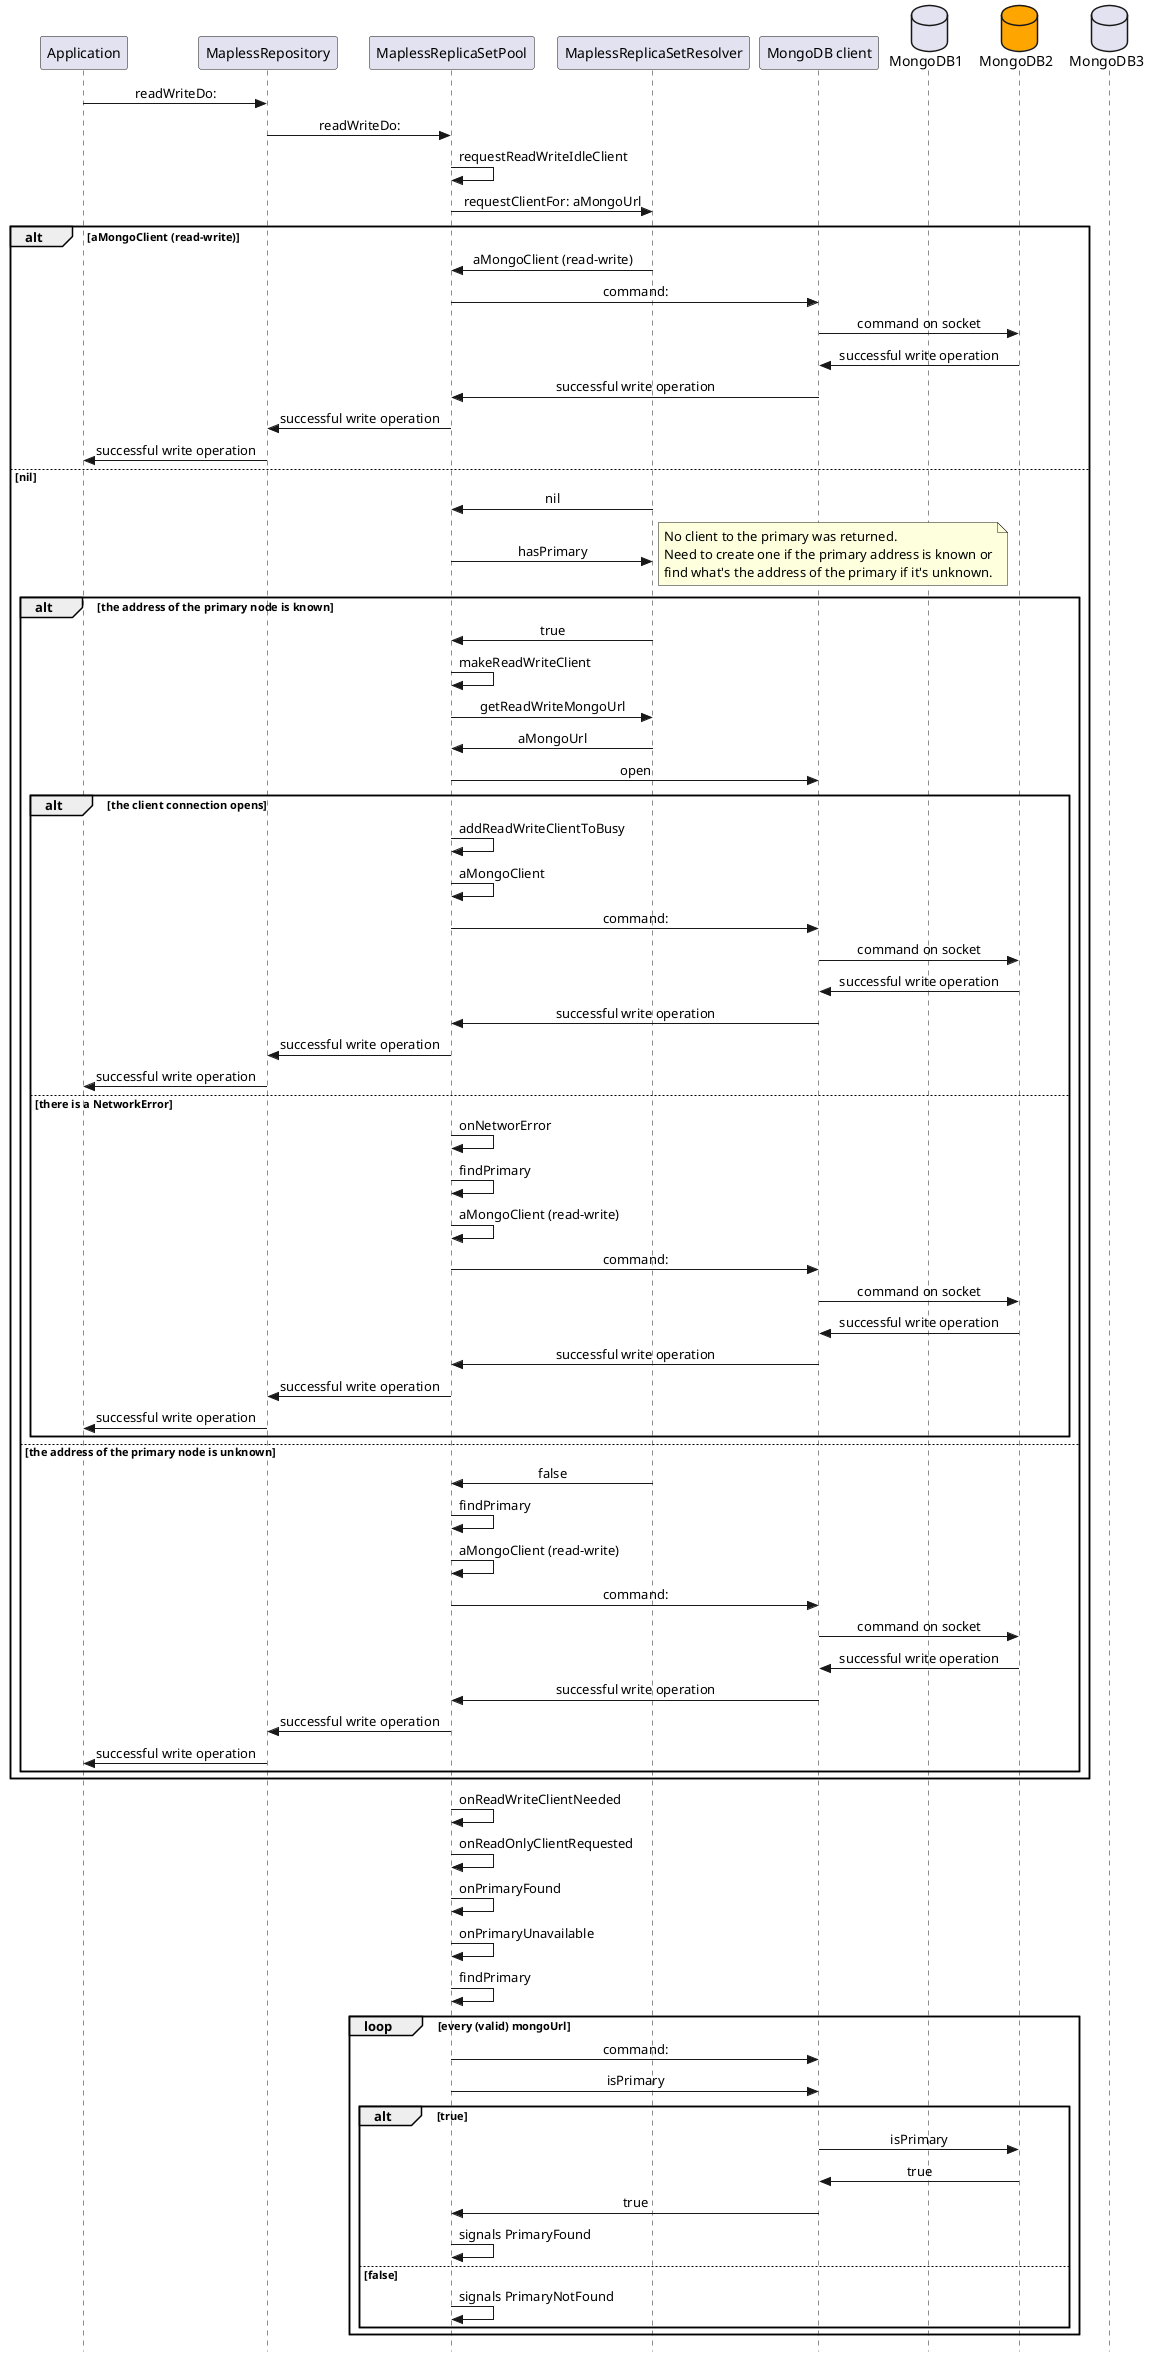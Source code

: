 @startuml ReplicaSet starts

participant "Application" as app
participant "MaplessRepository" as repo
participant "MaplessReplicaSetPool" as pool
participant "MaplessReplicaSetResolver" as resolver
participant "MongoDB client" as client
database MongoDB1
database MongoDB2 #orange
database MongoDB3
skinparam Style strictuml
skinparam SequenceMessageAlignment center

app->repo: readWriteDo:
repo->pool: readWriteDo:
pool->pool: requestReadWriteIdleClient
pool->resolver: requestClientFor: aMongoUrl
alt aMongoClient (read-write)
  pool<-resolver: aMongoClient (read-write)
  pool->client: command:
  client->MongoDB2: command on socket
  client<-MongoDB2: successful write operation
  pool<-client: successful write operation
  repo<-pool: successful write operation
  app<-repo: successful write operation
else nil
  pool<-resolver: nil
  pool->resolver: hasPrimary
  note right
    No client to the primary was returned.
    Need to create one if the primary address is known or
    find what's the address of the primary if it's unknown.
  end note
  alt the address of the primary node is known
    pool<-resolver: true
    pool->pool: makeReadWriteClient
    pool->resolver: getReadWriteMongoUrl
    pool<-resolver: aMongoUrl
    pool->client: open
    alt the client connection opens
      pool->pool: addReadWriteClientToBusy
      pool->pool: aMongoClient
      pool->client: command:
      client->MongoDB2: command on socket
      client<-MongoDB2: successful write operation
      pool<-client: successful write operation
      repo<-pool: successful write operation
      app<-repo: successful write operation
    else there is a NetworkError
      pool->pool: onNetworError
      pool->pool: findPrimary
      pool->pool: aMongoClient (read-write)
      pool->client: command:
      client->MongoDB2: command on socket
      client<-MongoDB2: successful write operation
      pool<-client: successful write operation
      repo<-pool: successful write operation
      app<-repo: successful write operation
    end
  else the address of the primary node is unknown
    pool<-resolver: false
    pool->pool: findPrimary
      pool->pool: aMongoClient (read-write)
      pool->client: command:
      client->MongoDB2: command on socket
      client<-MongoDB2: successful write operation
      pool<-client: successful write operation
      repo<-pool: successful write operation
      app<-repo: successful write operation
  end
end

pool -> pool: onReadWriteClientNeeded
pool -> pool: onReadOnlyClientRequested
pool -> pool: onPrimaryFound
pool -> pool: onPrimaryUnavailable
pool->pool: findPrimary
loop every (valid) mongoUrl
  pool->client: command:
  pool->client: isPrimary
  alt true
    client->MongoDB2: isPrimary
    MongoDB2->client: true
    client->pool: true
    pool->pool: signals PrimaryFound
  else false
    pool->pool: signals PrimaryNotFound
  end
  end loop
  @enduml